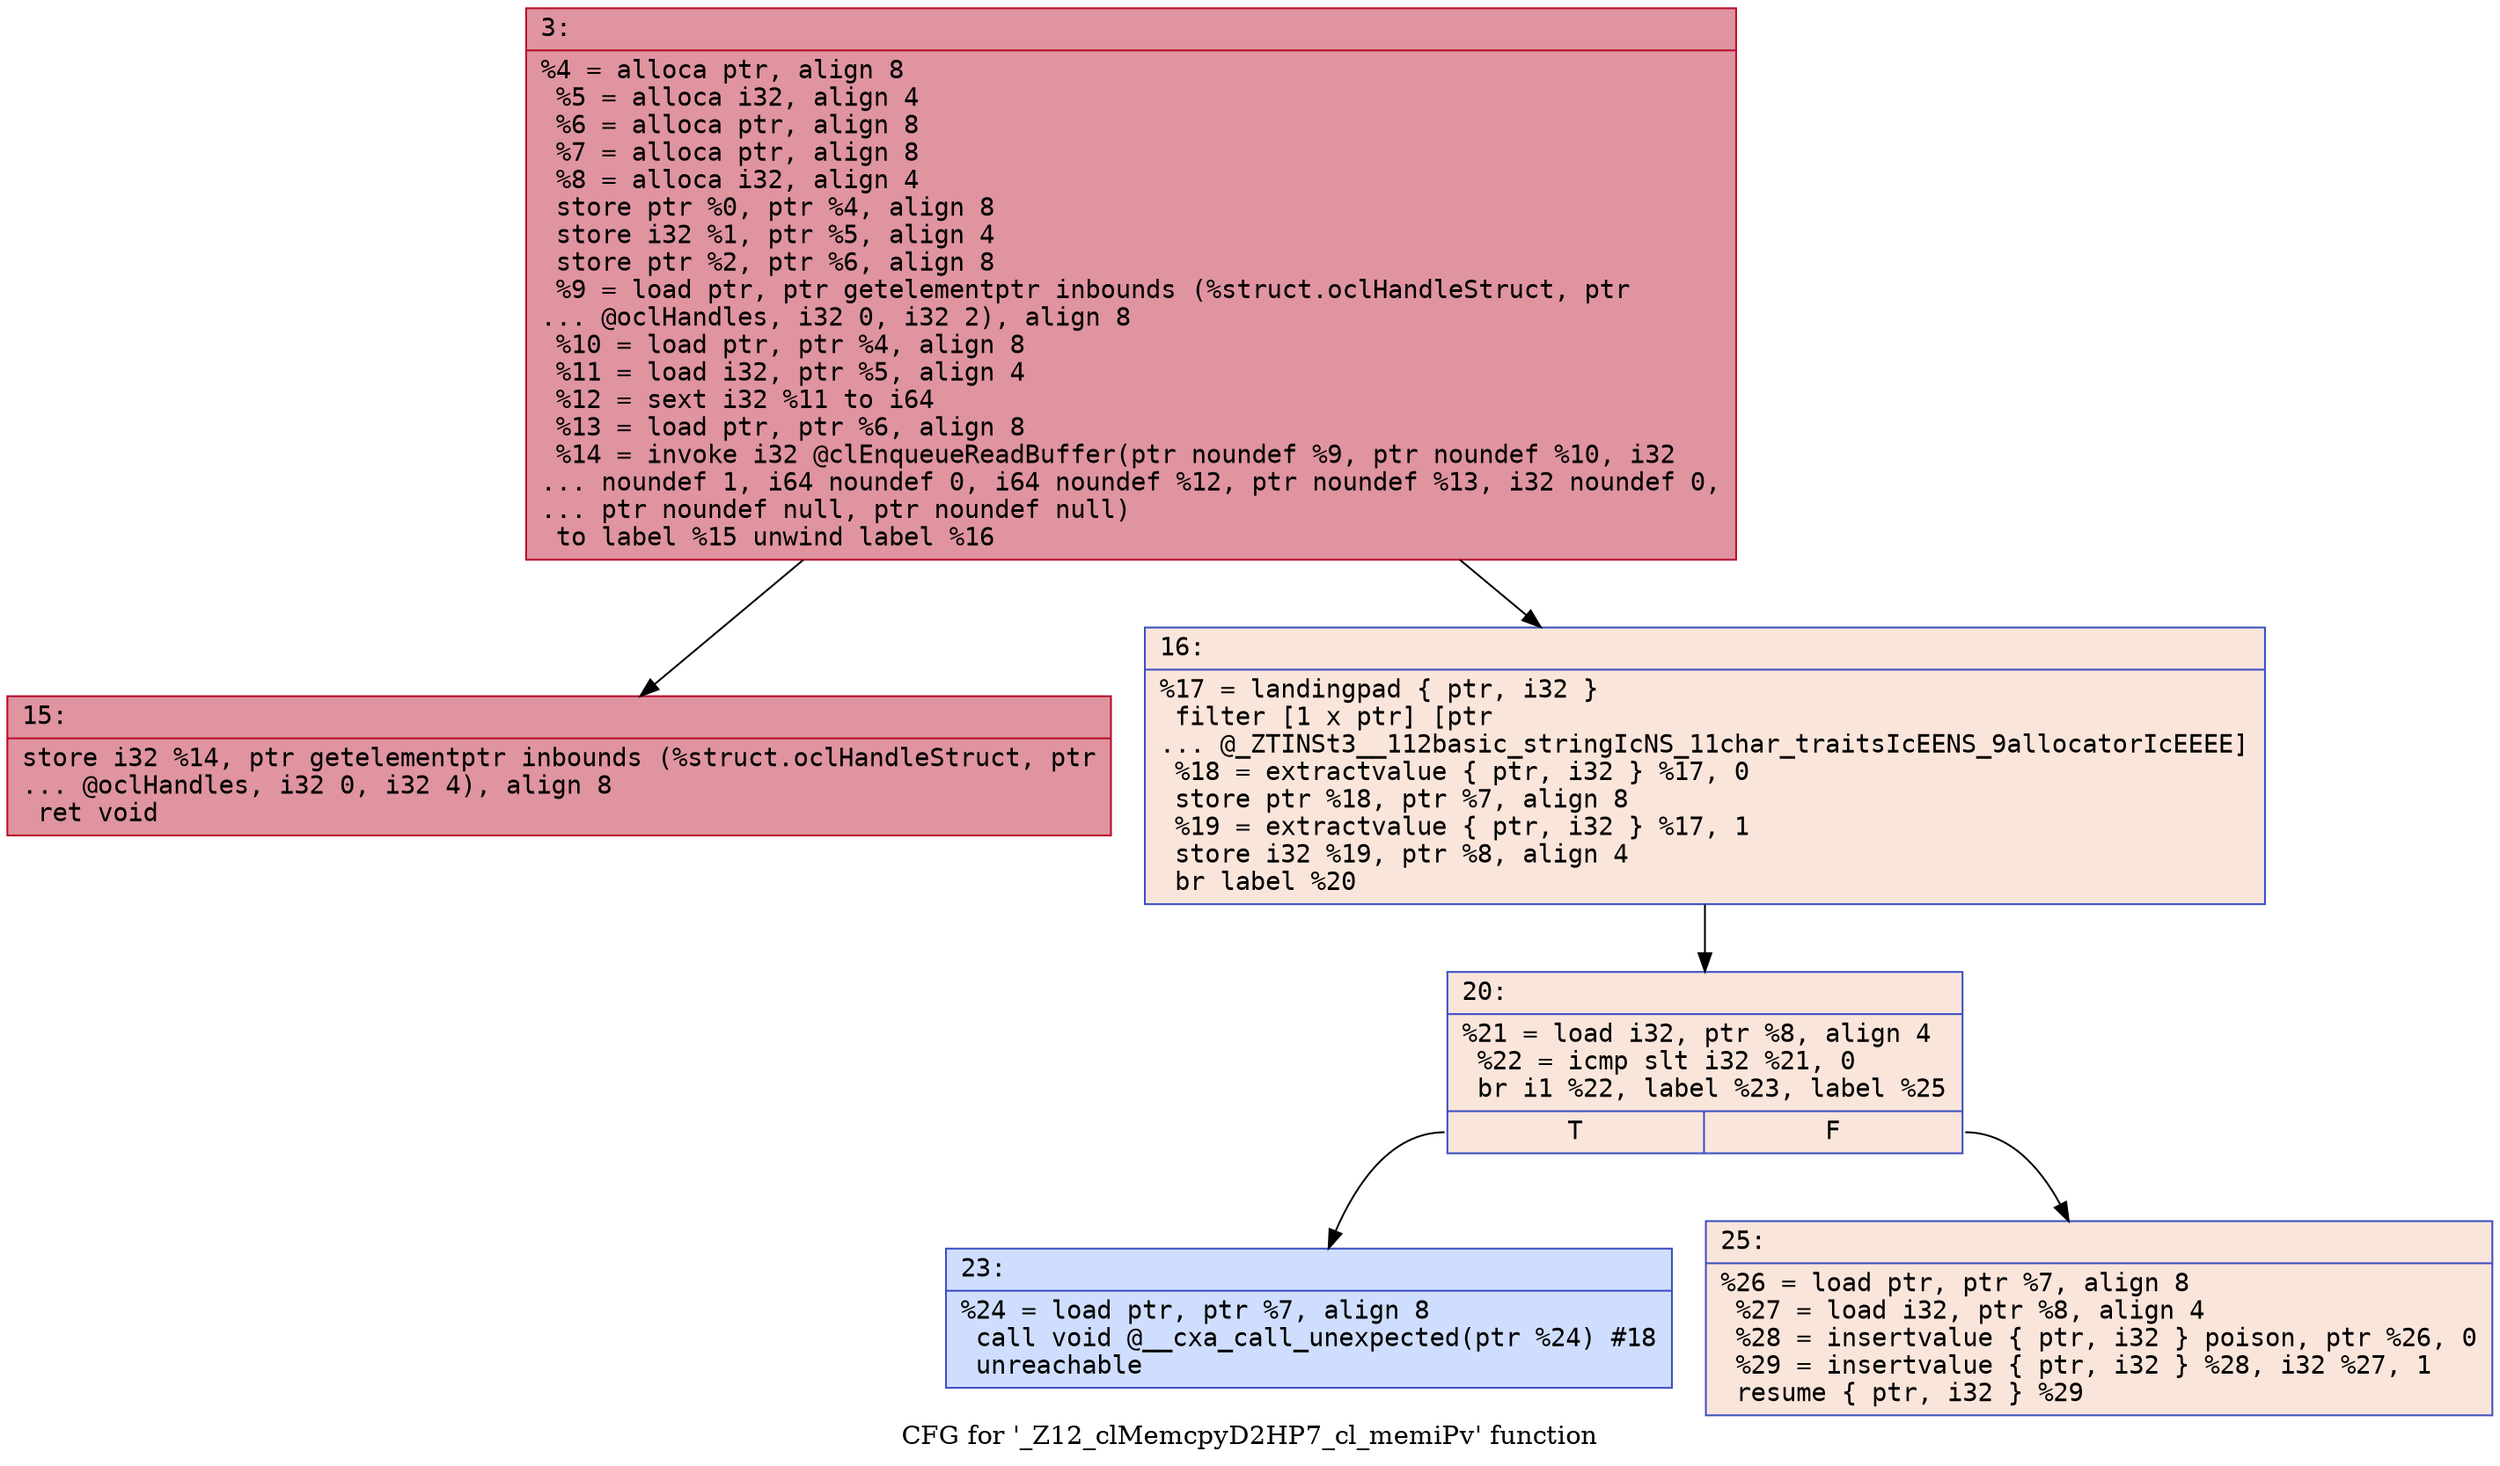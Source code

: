digraph "CFG for '_Z12_clMemcpyD2HP7_cl_memiPv' function" {
	label="CFG for '_Z12_clMemcpyD2HP7_cl_memiPv' function";

	Node0x6000005cf2a0 [shape=record,color="#b70d28ff", style=filled, fillcolor="#b70d2870" fontname="Courier",label="{3:\l|  %4 = alloca ptr, align 8\l  %5 = alloca i32, align 4\l  %6 = alloca ptr, align 8\l  %7 = alloca ptr, align 8\l  %8 = alloca i32, align 4\l  store ptr %0, ptr %4, align 8\l  store i32 %1, ptr %5, align 4\l  store ptr %2, ptr %6, align 8\l  %9 = load ptr, ptr getelementptr inbounds (%struct.oclHandleStruct, ptr\l... @oclHandles, i32 0, i32 2), align 8\l  %10 = load ptr, ptr %4, align 8\l  %11 = load i32, ptr %5, align 4\l  %12 = sext i32 %11 to i64\l  %13 = load ptr, ptr %6, align 8\l  %14 = invoke i32 @clEnqueueReadBuffer(ptr noundef %9, ptr noundef %10, i32\l... noundef 1, i64 noundef 0, i64 noundef %12, ptr noundef %13, i32 noundef 0,\l... ptr noundef null, ptr noundef null)\l          to label %15 unwind label %16\l}"];
	Node0x6000005cf2a0 -> Node0x6000005cf2f0[tooltip="3 -> 15\nProbability 100.00%" ];
	Node0x6000005cf2a0 -> Node0x6000005cf340[tooltip="3 -> 16\nProbability 0.00%" ];
	Node0x6000005cf2f0 [shape=record,color="#b70d28ff", style=filled, fillcolor="#b70d2870" fontname="Courier",label="{15:\l|  store i32 %14, ptr getelementptr inbounds (%struct.oclHandleStruct, ptr\l... @oclHandles, i32 0, i32 4), align 8\l  ret void\l}"];
	Node0x6000005cf340 [shape=record,color="#3d50c3ff", style=filled, fillcolor="#f4c5ad70" fontname="Courier",label="{16:\l|  %17 = landingpad \{ ptr, i32 \}\l          filter [1 x ptr] [ptr\l... @_ZTINSt3__112basic_stringIcNS_11char_traitsIcEENS_9allocatorIcEEEE]\l  %18 = extractvalue \{ ptr, i32 \} %17, 0\l  store ptr %18, ptr %7, align 8\l  %19 = extractvalue \{ ptr, i32 \} %17, 1\l  store i32 %19, ptr %8, align 4\l  br label %20\l}"];
	Node0x6000005cf340 -> Node0x6000005cf390[tooltip="16 -> 20\nProbability 100.00%" ];
	Node0x6000005cf390 [shape=record,color="#3d50c3ff", style=filled, fillcolor="#f4c5ad70" fontname="Courier",label="{20:\l|  %21 = load i32, ptr %8, align 4\l  %22 = icmp slt i32 %21, 0\l  br i1 %22, label %23, label %25\l|{<s0>T|<s1>F}}"];
	Node0x6000005cf390:s0 -> Node0x6000005cf3e0[tooltip="20 -> 23\nProbability 0.00%" ];
	Node0x6000005cf390:s1 -> Node0x6000005cf430[tooltip="20 -> 25\nProbability 100.00%" ];
	Node0x6000005cf3e0 [shape=record,color="#3d50c3ff", style=filled, fillcolor="#93b5fe70" fontname="Courier",label="{23:\l|  %24 = load ptr, ptr %7, align 8\l  call void @__cxa_call_unexpected(ptr %24) #18\l  unreachable\l}"];
	Node0x6000005cf430 [shape=record,color="#3d50c3ff", style=filled, fillcolor="#f4c5ad70" fontname="Courier",label="{25:\l|  %26 = load ptr, ptr %7, align 8\l  %27 = load i32, ptr %8, align 4\l  %28 = insertvalue \{ ptr, i32 \} poison, ptr %26, 0\l  %29 = insertvalue \{ ptr, i32 \} %28, i32 %27, 1\l  resume \{ ptr, i32 \} %29\l}"];
}
